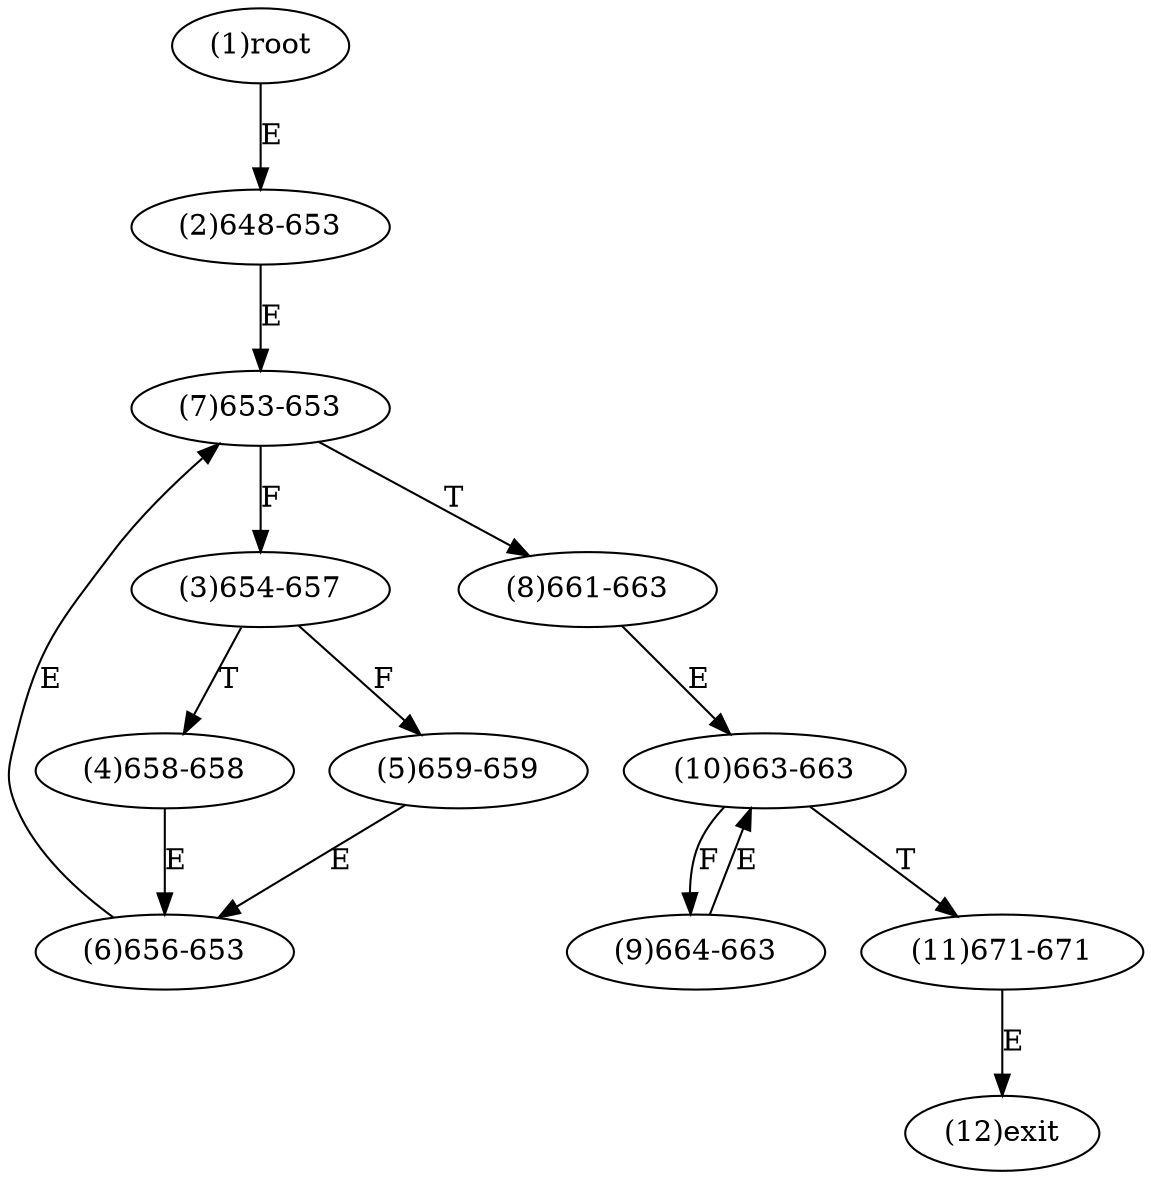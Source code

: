 digraph "" { 
1[ label="(1)root"];
2[ label="(2)648-653"];
3[ label="(3)654-657"];
4[ label="(4)658-658"];
5[ label="(5)659-659"];
6[ label="(6)656-653"];
7[ label="(7)653-653"];
8[ label="(8)661-663"];
9[ label="(9)664-663"];
10[ label="(10)663-663"];
11[ label="(11)671-671"];
12[ label="(12)exit"];
1->2[ label="E"];
2->7[ label="E"];
3->5[ label="F"];
3->4[ label="T"];
4->6[ label="E"];
5->6[ label="E"];
6->7[ label="E"];
7->3[ label="F"];
7->8[ label="T"];
8->10[ label="E"];
9->10[ label="E"];
10->9[ label="F"];
10->11[ label="T"];
11->12[ label="E"];
}